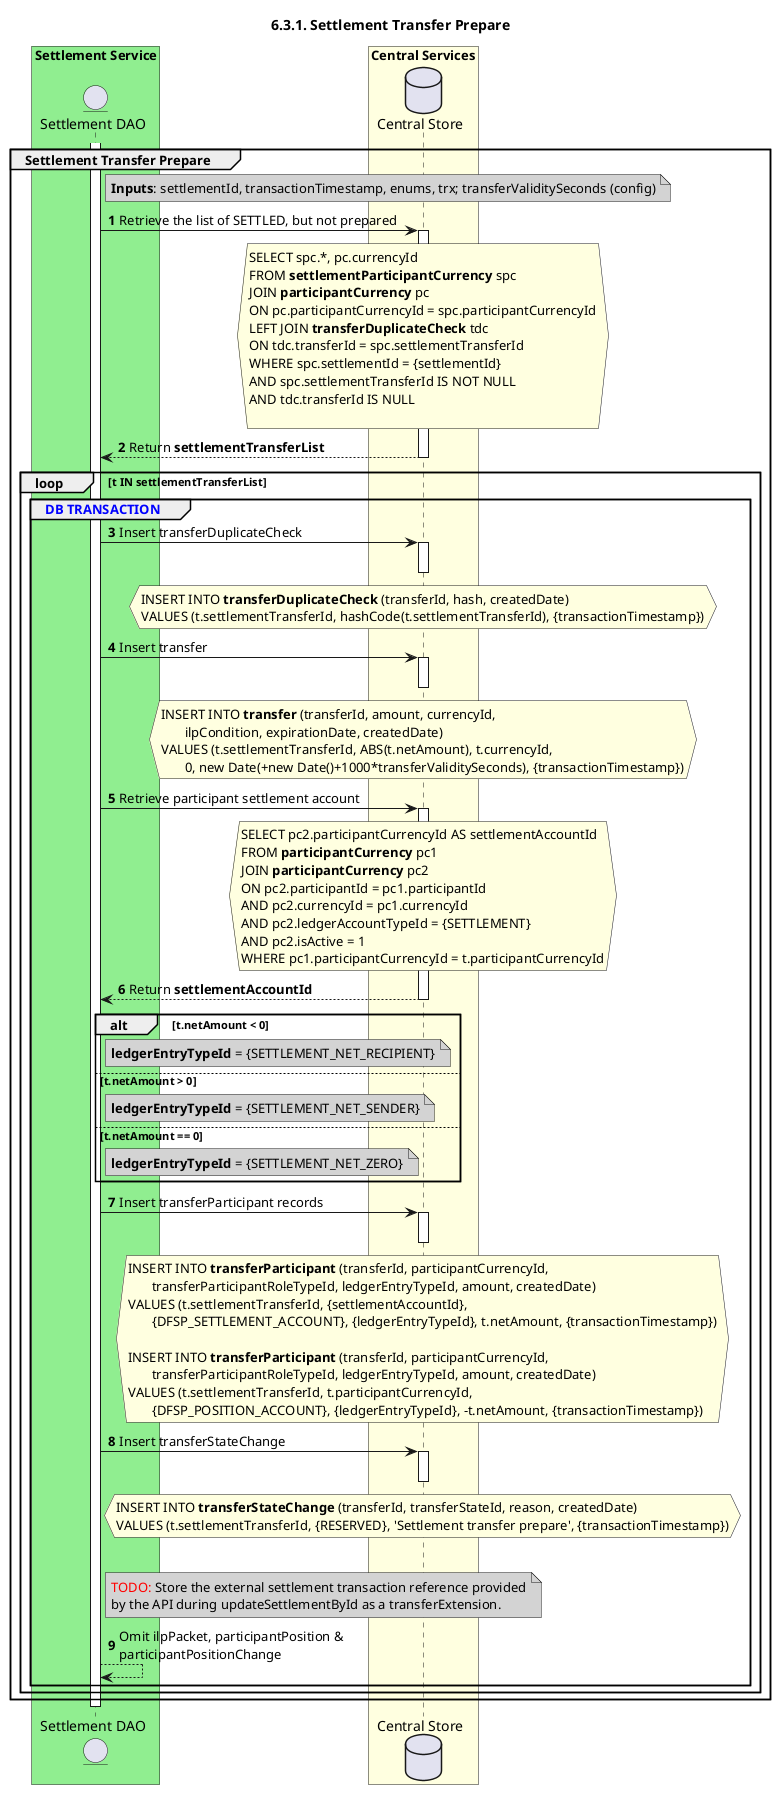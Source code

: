 @startuml
' declate title
title 6.3.1. Settlement Transfer Prepare
autonumber

' declare actors
entity "Settlement DAO" as SETTLE_DAO
database "Central Store" as DB

box "Settlement Service" #lightgreen
    participant SETTLE_DAO
end box

box "Central Services" #lightyellow
    participant DB
end box

' start flow
activate SETTLE_DAO
group Settlement Transfer Prepare
    note right of SETTLE_DAO #lightgray
        **Inputs**: settlementId, transactionTimestamp, enums, trx; transferValiditySeconds (config)
    end note
    SETTLE_DAO -> DB: Retrieve the list of SETTLED, but not prepared
    activate DB
    hnote over DB #lightyellow
        SELECT spc.*, pc.currencyId
        FROM **settlementParticipantCurrency** spc
        JOIN **participantCurrency** pc
        ON pc.participantCurrencyId = spc.participantCurrencyId
        LEFT JOIN **transferDuplicateCheck** tdc
        ON tdc.transferId = spc.settlementTransferId
        WHERE spc.settlementId = {settlementId}
        AND spc.settlementTransferId IS NOT NULL
        AND tdc.transferId IS NULL

    end hnote
    DB --> SETTLE_DAO: Return **settlementTransferList**
    deactivate DB
    loop t IN settlementTransferList
        group <color #blue>DB TRANSACTION</color>
            SETTLE_DAO -> DB: Insert transferDuplicateCheck
            activate DB
            hnote over DB #lightyellow
                INSERT INTO **transferDuplicateCheck** (transferId, hash, createdDate)
                VALUES (t.settlementTransferId, hashCode(t.settlementTransferId), {transactionTimestamp})
            end hnote
            deactivate DB
            SETTLE_DAO -> DB: Insert transfer
            activate DB
            hnote over DB #lightyellow
                INSERT INTO **transfer** (transferId, amount, currencyId, 
                       ilpCondition, expirationDate, createdDate)
                VALUES (t.settlementTransferId, ABS(t.netAmount), t.currencyId,
                       0, new Date(+new Date()+1000*transferValiditySeconds), {transactionTimestamp})
            end hnote
            deactivate DB
            SETTLE_DAO -> DB: Retrieve participant settlement account
            activate DB
            hnote over DB #lightyellow
                SELECT pc2.participantCurrencyId AS settlementAccountId
                FROM **participantCurrency** pc1
                JOIN **participantCurrency** pc2
                ON pc2.participantId = pc1.participantId
                AND pc2.currencyId = pc1.currencyId
                AND pc2.ledgerAccountTypeId = {SETTLEMENT}
                AND pc2.isActive = 1
                WHERE pc1.participantCurrencyId = t.participantCurrencyId
            end hnote
            DB --> SETTLE_DAO: Return **settlementAccountId**
            deactivate DB
            alt t.netAmount < 0
                note right of SETTLE_DAO #lightgray
                    **ledgerEntryTypeId** = {SETTLEMENT_NET_RECIPIENT}
                end note
            else t.netAmount > 0
                note right of SETTLE_DAO #lightgray
                    **ledgerEntryTypeId** = {SETTLEMENT_NET_SENDER}
                end note
            else t.netAmount == 0
                note right of SETTLE_DAO #lightgray
                    **ledgerEntryTypeId** = {SETTLEMENT_NET_ZERO}
                end note
            end
            SETTLE_DAO -> DB: Insert transferParticipant records
            activate DB
            hnote over DB #lightyellow
                INSERT INTO **transferParticipant** (transferId, participantCurrencyId, 
                       transferParticipantRoleTypeId, ledgerEntryTypeId, amount, createdDate)
                VALUES (t.settlementTransferId, {settlementAccountId},
                       {DFSP_SETTLEMENT_ACCOUNT}, {ledgerEntryTypeId}, t.netAmount, {transactionTimestamp})
                
                INSERT INTO **transferParticipant** (transferId, participantCurrencyId, 
                       transferParticipantRoleTypeId, ledgerEntryTypeId, amount, createdDate)
                VALUES (t.settlementTransferId, t.participantCurrencyId,
                       {DFSP_POSITION_ACCOUNT}, {ledgerEntryTypeId}, -t.netAmount, {transactionTimestamp})
            end hnote
            deactivate DB
            SETTLE_DAO -> DB: Insert transferStateChange
            activate DB
            hnote over DB #lightyellow
                INSERT INTO **transferStateChange** (transferId, transferStateId, reason, createdDate)
                VALUES (t.settlementTransferId, {RESERVED}, 'Settlement transfer prepare', {transactionTimestamp})
            end hnote
            deactivate DB
            |||
            note right of SETTLE_DAO #lightgray
                <color #red>TODO:</color> Store the external settlement transaction reference provided
                by the API during updateSettlementById as a transferExtension.
            end note
            SETTLE_DAO --> SETTLE_DAO: Omit ilpPacket, participantPosition &\nparticipantPositionChange
        end
    end
end
deactivate SETTLE_DAO

@enduml
